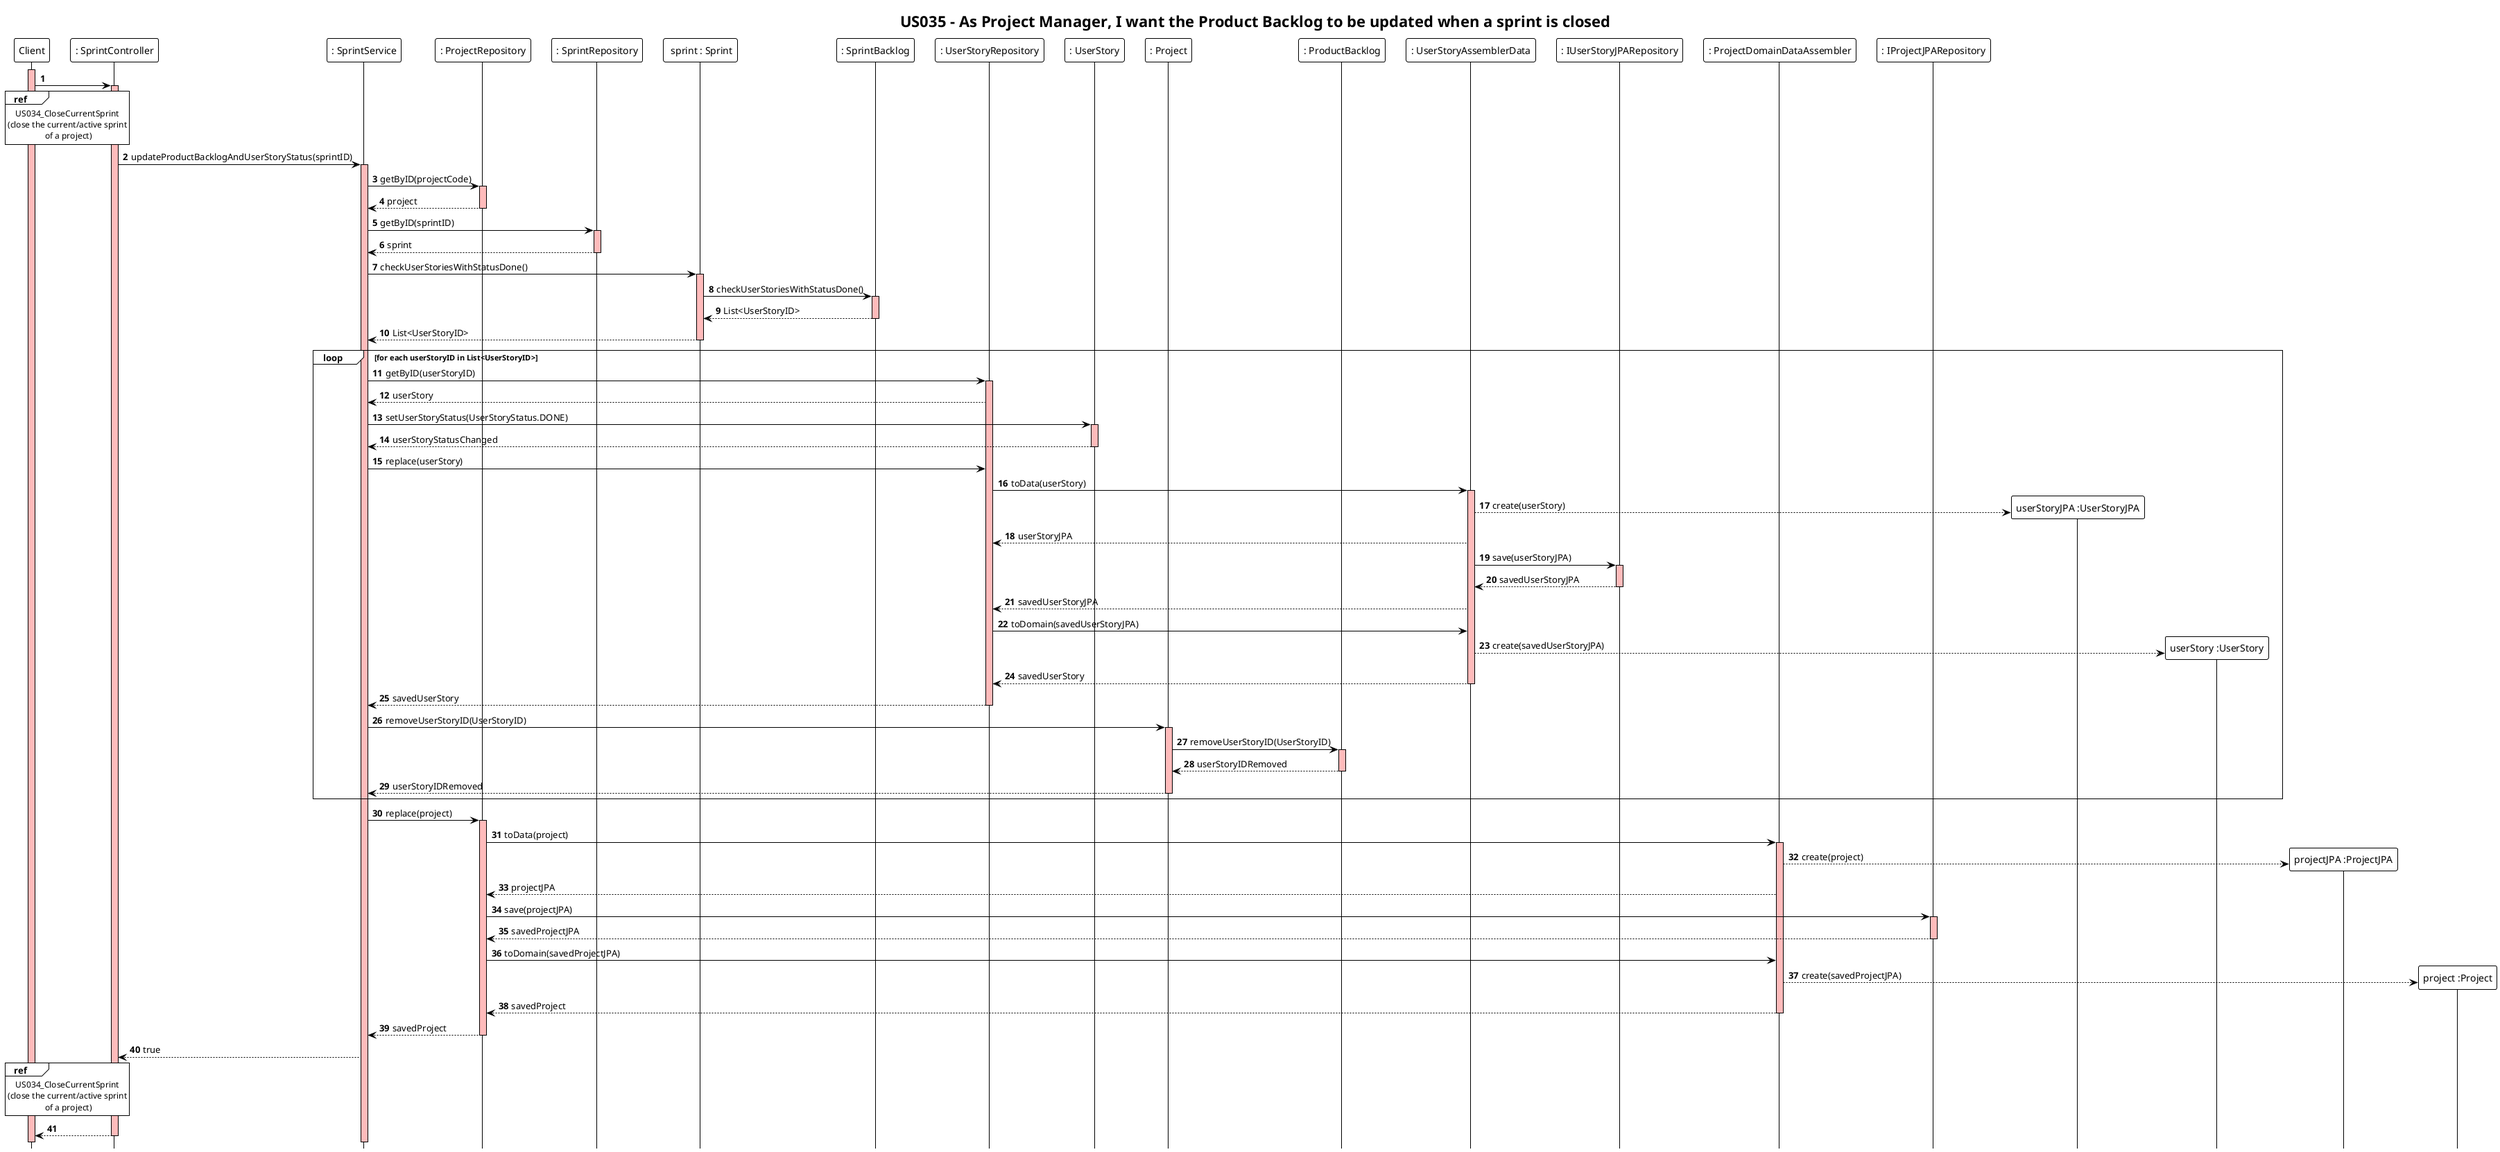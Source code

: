 @startuml
!theme plain
hide footbox
autonumber
skinparam sequence {
LifeLineBackgroundColor #FFBBBB
}
title "US035 - As Project Manager, I want the Product Backlog to be updated when a sprint is closed"

participant Client
participant ": SprintController" as Controller
participant ": SprintService" as Service
participant ": ProjectRepository" as PR
participant ": SprintRepository" as SprintRepo
participant " sprint : Sprint" as Sprint
participant ": SprintBacklog" as SB
participant ": UserStoryRepository" as USRepo
participant ": UserStory" as US
participant ": Project" as Project
participant ": ProductBacklog" as PB
participant ": UserStoryAssemblerData" as UserStoryAssembler
participant ": IUserStoryJPARepository" as USJPARepo
participant ": ProjectDomainDataAssembler" as ProjectAssembler
participant ": IProjectJPARepository" as ProjectJPARepo

activate Client
Client -> Controller
activate Controller
ref over Client: US034_CloseCurrentSprint\n(close the current/active sprint\n of a project)

Controller -> Service: updateProductBacklogAndUserStoryStatus(sprintID)
activate Service

Service -> PR: getByID(projectCode)
activate PR
PR --> Service: project
deactivate PR

Service -> SprintRepo: getByID(sprintID)
activate SprintRepo
SprintRepo --> Service: sprint
deactivate SprintRepo

Service -> Sprint: checkUserStoriesWithStatusDone()
activate Sprint

Sprint -> SB: checkUserStoriesWithStatusDone()
activate SB

SB --> Sprint: List<UserStoryID>
deactivate SB
Sprint --> Service: List<UserStoryID>
deactivate Sprint

loop for each userStoryID in List<UserStoryID>
Service -> USRepo: getByID(userStoryID)
activate USRepo
USRepo --> Service: userStory
Service -> US: setUserStoryStatus(UserStoryStatus.DONE)
activate US
US --> Service: userStoryStatusChanged
deactivate US
Service -> USRepo: replace(userStory)
USRepo -> UserStoryAssembler: toData(userStory)
activate UserStoryAssembler
UserStoryAssembler --> "userStoryJPA :UserStoryJPA" ** :create(userStory)
UserStoryAssembler --> USRepo: userStoryJPA
UserStoryAssembler -> USJPARepo: save(userStoryJPA)
activate USJPARepo
USJPARepo --> UserStoryAssembler: savedUserStoryJPA
deactivate USJPARepo
UserStoryAssembler --> USRepo: savedUserStoryJPA
USRepo -> UserStoryAssembler: toDomain(savedUserStoryJPA)
UserStoryAssembler --> "userStory :UserStory" **: create(savedUserStoryJPA)
UserStoryAssembler --> USRepo: savedUserStory
deactivate UserStoryAssembler
USRepo --> Service: savedUserStory
deactivate USRepo

Service -> Project: removeUserStoryID(UserStoryID)
activate Project

Project -> PB: removeUserStoryID(UserStoryID)
activate PB


PB --> Project: userStoryIDRemoved
deactivate PB
Project --> Service: userStoryIDRemoved
deactivate Project

end


Service -> PR: replace(project)
activate PR
PR -> ProjectAssembler: toData(project)
activate ProjectAssembler
ProjectAssembler --> "projectJPA :ProjectJPA" ** :create(project)
ProjectAssembler --> PR: projectJPA
PR -> ProjectJPARepo: save(projectJPA)
activate ProjectJPARepo
ProjectJPARepo --> PR: savedProjectJPA
deactivate ProjectJPARepo
PR -> ProjectAssembler: toDomain(savedProjectJPA)
ProjectAssembler --> "project :Project" ** :create(savedProjectJPA)
ProjectAssembler --> PR: savedProject
deactivate ProjectAssembler
PR --> Service: savedProject
deactivate PR

Service --> Controller: true

ref over Client: US034_CloseCurrentSprint\n(close the current/active sprint\n of a project)
Controller --> Client
deactivate Controller

@enduml